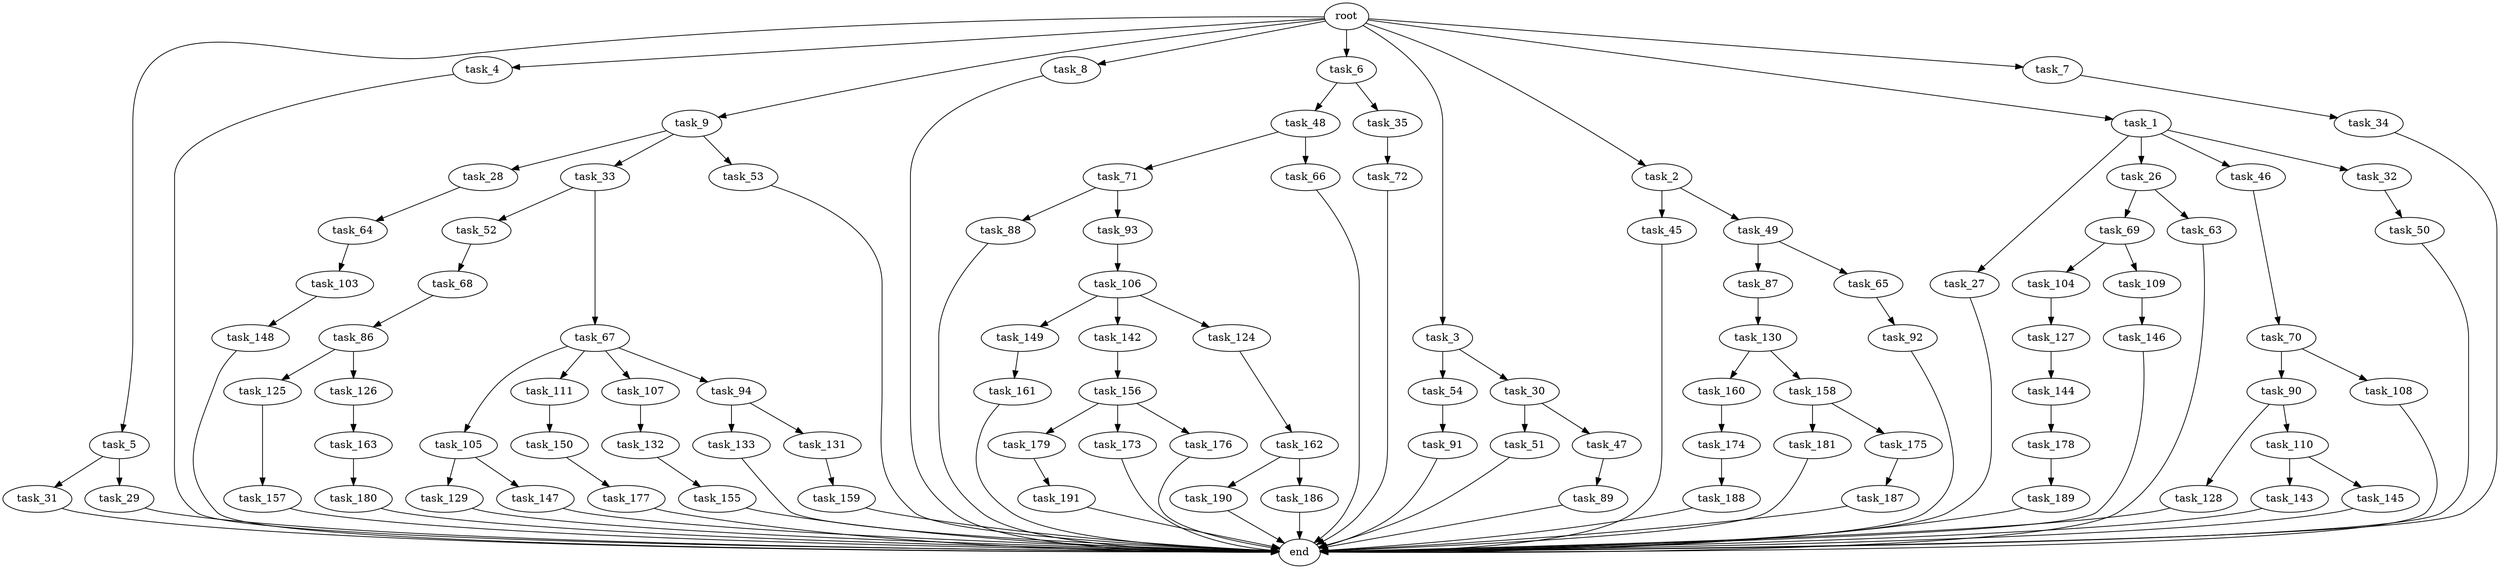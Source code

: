 digraph G {
  task_129 [size="6957847019.520000"];
  task_27 [size="343597383.680000"];
  task_149 [size="6957847019.520000"];
  task_68 [size="3092376453.120000"];
  task_50 [size="3092376453.120000"];
  task_181 [size="5497558138.880000"];
  task_187 [size="343597383.680000"];
  task_5 [size="10.240000"];
  task_4 [size="10.240000"];
  task_147 [size="6957847019.520000"];
  task_90 [size="3092376453.120000"];
  task_31 [size="3092376453.120000"];
  task_143 [size="6957847019.520000"];
  task_26 [size="343597383.680000"];
  task_64 [size="343597383.680000"];
  task_103 [size="1374389534.720000"];
  task_190 [size="8589934592.000000"];
  task_51 [size="5497558138.880000"];
  task_28 [size="8589934592.000000"];
  task_88 [size="343597383.680000"];
  task_9 [size="10.240000"];
  task_54 [size="3092376453.120000"];
  task_132 [size="343597383.680000"];
  task_33 [size="8589934592.000000"];
  task_142 [size="6957847019.520000"];
  task_174 [size="1374389534.720000"];
  task_186 [size="8589934592.000000"];
  task_8 [size="10.240000"];
  task_69 [size="3092376453.120000"];
  task_86 [size="773094113.280000"];
  task_160 [size="4209067950.080000"];
  task_179 [size="3092376453.120000"];
  task_91 [size="6957847019.520000"];
  task_52 [size="6957847019.520000"];
  task_133 [size="343597383.680000"];
  task_105 [size="5497558138.880000"];
  task_188 [size="773094113.280000"];
  task_150 [size="773094113.280000"];
  task_158 [size="4209067950.080000"];
  task_180 [size="343597383.680000"];
  task_131 [size="343597383.680000"];
  task_157 [size="8589934592.000000"];
  task_104 [size="773094113.280000"];
  task_177 [size="1374389534.720000"];
  task_106 [size="5497558138.880000"];
  task_63 [size="3092376453.120000"];
  task_6 [size="10.240000"];
  task_173 [size="3092376453.120000"];
  task_3 [size="10.240000"];
  task_111 [size="5497558138.880000"];
  task_34 [size="1374389534.720000"];
  task_125 [size="6957847019.520000"];
  end [size="0.000000"];
  task_144 [size="3092376453.120000"];
  task_70 [size="773094113.280000"];
  task_148 [size="2147483648.000000"];
  task_176 [size="3092376453.120000"];
  task_71 [size="3092376453.120000"];
  task_163 [size="1374389534.720000"];
  task_161 [size="2147483648.000000"];
  task_107 [size="5497558138.880000"];
  task_30 [size="3092376453.120000"];
  task_48 [size="8589934592.000000"];
  task_45 [size="3092376453.120000"];
  task_46 [size="343597383.680000"];
  task_124 [size="6957847019.520000"];
  task_32 [size="343597383.680000"];
  task_145 [size="6957847019.520000"];
  task_94 [size="5497558138.880000"];
  task_162 [size="343597383.680000"];
  task_2 [size="10.240000"];
  task_1 [size="10.240000"];
  task_156 [size="4209067950.080000"];
  task_146 [size="3092376453.120000"];
  task_130 [size="2147483648.000000"];
  task_29 [size="3092376453.120000"];
  task_35 [size="8589934592.000000"];
  task_87 [size="8589934592.000000"];
  task_109 [size="773094113.280000"];
  task_72 [size="4209067950.080000"];
  task_178 [size="1374389534.720000"];
  task_126 [size="6957847019.520000"];
  task_92 [size="343597383.680000"];
  task_49 [size="3092376453.120000"];
  task_155 [size="4209067950.080000"];
  task_65 [size="8589934592.000000"];
  task_67 [size="6957847019.520000"];
  task_7 [size="10.240000"];
  task_127 [size="2147483648.000000"];
  task_189 [size="773094113.280000"];
  task_128 [size="773094113.280000"];
  task_110 [size="773094113.280000"];
  root [size="0.000000"];
  task_47 [size="5497558138.880000"];
  task_191 [size="2147483648.000000"];
  task_93 [size="343597383.680000"];
  task_89 [size="6957847019.520000"];
  task_108 [size="3092376453.120000"];
  task_66 [size="3092376453.120000"];
  task_159 [size="4209067950.080000"];
  task_175 [size="5497558138.880000"];
  task_53 [size="8589934592.000000"];

  task_129 -> end [size="1.000000"];
  task_27 -> end [size="1.000000"];
  task_149 -> task_161 [size="209715200.000000"];
  task_68 -> task_86 [size="75497472.000000"];
  task_50 -> end [size="1.000000"];
  task_181 -> end [size="1.000000"];
  task_187 -> end [size="1.000000"];
  task_5 -> task_31 [size="301989888.000000"];
  task_5 -> task_29 [size="301989888.000000"];
  task_4 -> end [size="1.000000"];
  task_147 -> end [size="1.000000"];
  task_90 -> task_110 [size="75497472.000000"];
  task_90 -> task_128 [size="75497472.000000"];
  task_31 -> end [size="1.000000"];
  task_143 -> end [size="1.000000"];
  task_26 -> task_63 [size="301989888.000000"];
  task_26 -> task_69 [size="301989888.000000"];
  task_64 -> task_103 [size="134217728.000000"];
  task_103 -> task_148 [size="209715200.000000"];
  task_190 -> end [size="1.000000"];
  task_51 -> end [size="1.000000"];
  task_28 -> task_64 [size="33554432.000000"];
  task_88 -> end [size="1.000000"];
  task_9 -> task_28 [size="838860800.000000"];
  task_9 -> task_33 [size="838860800.000000"];
  task_9 -> task_53 [size="838860800.000000"];
  task_54 -> task_91 [size="679477248.000000"];
  task_132 -> task_155 [size="411041792.000000"];
  task_33 -> task_52 [size="679477248.000000"];
  task_33 -> task_67 [size="679477248.000000"];
  task_142 -> task_156 [size="411041792.000000"];
  task_174 -> task_188 [size="75497472.000000"];
  task_186 -> end [size="1.000000"];
  task_8 -> end [size="1.000000"];
  task_69 -> task_104 [size="75497472.000000"];
  task_69 -> task_109 [size="75497472.000000"];
  task_86 -> task_125 [size="679477248.000000"];
  task_86 -> task_126 [size="679477248.000000"];
  task_160 -> task_174 [size="134217728.000000"];
  task_179 -> task_191 [size="209715200.000000"];
  task_91 -> end [size="1.000000"];
  task_52 -> task_68 [size="301989888.000000"];
  task_133 -> end [size="1.000000"];
  task_105 -> task_129 [size="679477248.000000"];
  task_105 -> task_147 [size="679477248.000000"];
  task_188 -> end [size="1.000000"];
  task_150 -> task_177 [size="134217728.000000"];
  task_158 -> task_175 [size="536870912.000000"];
  task_158 -> task_181 [size="536870912.000000"];
  task_180 -> end [size="1.000000"];
  task_131 -> task_159 [size="411041792.000000"];
  task_157 -> end [size="1.000000"];
  task_104 -> task_127 [size="209715200.000000"];
  task_177 -> end [size="1.000000"];
  task_106 -> task_142 [size="679477248.000000"];
  task_106 -> task_149 [size="679477248.000000"];
  task_106 -> task_124 [size="679477248.000000"];
  task_63 -> end [size="1.000000"];
  task_6 -> task_35 [size="838860800.000000"];
  task_6 -> task_48 [size="838860800.000000"];
  task_173 -> end [size="1.000000"];
  task_3 -> task_30 [size="301989888.000000"];
  task_3 -> task_54 [size="301989888.000000"];
  task_111 -> task_150 [size="75497472.000000"];
  task_34 -> end [size="1.000000"];
  task_125 -> task_157 [size="838860800.000000"];
  task_144 -> task_178 [size="134217728.000000"];
  task_70 -> task_108 [size="301989888.000000"];
  task_70 -> task_90 [size="301989888.000000"];
  task_148 -> end [size="1.000000"];
  task_176 -> end [size="1.000000"];
  task_71 -> task_93 [size="33554432.000000"];
  task_71 -> task_88 [size="33554432.000000"];
  task_163 -> task_180 [size="33554432.000000"];
  task_161 -> end [size="1.000000"];
  task_107 -> task_132 [size="33554432.000000"];
  task_30 -> task_47 [size="536870912.000000"];
  task_30 -> task_51 [size="536870912.000000"];
  task_48 -> task_66 [size="301989888.000000"];
  task_48 -> task_71 [size="301989888.000000"];
  task_45 -> end [size="1.000000"];
  task_46 -> task_70 [size="75497472.000000"];
  task_124 -> task_162 [size="33554432.000000"];
  task_32 -> task_50 [size="301989888.000000"];
  task_145 -> end [size="1.000000"];
  task_94 -> task_133 [size="33554432.000000"];
  task_94 -> task_131 [size="33554432.000000"];
  task_162 -> task_190 [size="838860800.000000"];
  task_162 -> task_186 [size="838860800.000000"];
  task_2 -> task_45 [size="301989888.000000"];
  task_2 -> task_49 [size="301989888.000000"];
  task_1 -> task_46 [size="33554432.000000"];
  task_1 -> task_27 [size="33554432.000000"];
  task_1 -> task_26 [size="33554432.000000"];
  task_1 -> task_32 [size="33554432.000000"];
  task_156 -> task_179 [size="301989888.000000"];
  task_156 -> task_176 [size="301989888.000000"];
  task_156 -> task_173 [size="301989888.000000"];
  task_146 -> end [size="1.000000"];
  task_130 -> task_158 [size="411041792.000000"];
  task_130 -> task_160 [size="411041792.000000"];
  task_29 -> end [size="1.000000"];
  task_35 -> task_72 [size="411041792.000000"];
  task_87 -> task_130 [size="209715200.000000"];
  task_109 -> task_146 [size="301989888.000000"];
  task_72 -> end [size="1.000000"];
  task_178 -> task_189 [size="75497472.000000"];
  task_126 -> task_163 [size="134217728.000000"];
  task_92 -> end [size="1.000000"];
  task_49 -> task_65 [size="838860800.000000"];
  task_49 -> task_87 [size="838860800.000000"];
  task_155 -> end [size="1.000000"];
  task_65 -> task_92 [size="33554432.000000"];
  task_67 -> task_111 [size="536870912.000000"];
  task_67 -> task_94 [size="536870912.000000"];
  task_67 -> task_107 [size="536870912.000000"];
  task_67 -> task_105 [size="536870912.000000"];
  task_7 -> task_34 [size="134217728.000000"];
  task_127 -> task_144 [size="301989888.000000"];
  task_189 -> end [size="1.000000"];
  task_128 -> end [size="1.000000"];
  task_110 -> task_143 [size="679477248.000000"];
  task_110 -> task_145 [size="679477248.000000"];
  root -> task_8 [size="1.000000"];
  root -> task_2 [size="1.000000"];
  root -> task_5 [size="1.000000"];
  root -> task_4 [size="1.000000"];
  root -> task_9 [size="1.000000"];
  root -> task_1 [size="1.000000"];
  root -> task_7 [size="1.000000"];
  root -> task_6 [size="1.000000"];
  root -> task_3 [size="1.000000"];
  task_47 -> task_89 [size="679477248.000000"];
  task_191 -> end [size="1.000000"];
  task_93 -> task_106 [size="536870912.000000"];
  task_89 -> end [size="1.000000"];
  task_108 -> end [size="1.000000"];
  task_66 -> end [size="1.000000"];
  task_159 -> end [size="1.000000"];
  task_175 -> task_187 [size="33554432.000000"];
  task_53 -> end [size="1.000000"];
}
